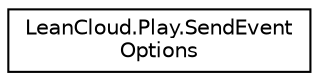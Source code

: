 digraph "Graphical Class Hierarchy"
{
  edge [fontname="Helvetica",fontsize="10",labelfontname="Helvetica",labelfontsize="10"];
  node [fontname="Helvetica",fontsize="10",shape=record];
  rankdir="LR";
  Node1 [label="LeanCloud.Play.SendEvent\lOptions",height=0.2,width=0.4,color="black", fillcolor="white", style="filled",URL="$classLeanCloud_1_1Play_1_1SendEventOptions.htm",tooltip="发送事件选项 "];
}
